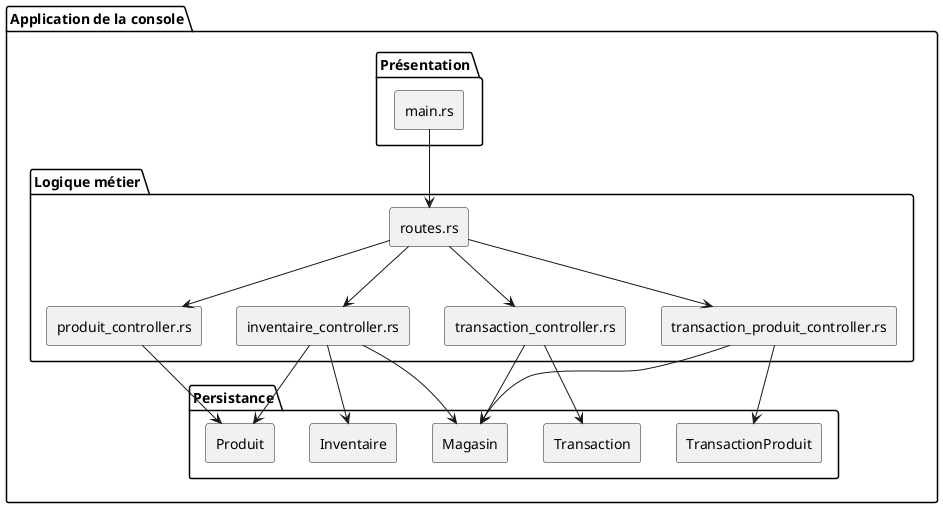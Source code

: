 @startuml
skinparam componentStyle rectangle

package "Application de la console" {

  package "Présentation" {
    component "main.rs"
  }

  package "Logique métier" {
      component "routes.rs"
      component "inventaire_controller.rs"
      component "produit_controller.rs"
      component "transaction_controller.rs"
      component "transaction_produit_controller.rs"
  }

  package "Persistance" {
    component "Produit"
    component "Magasin"
    component "Inventaire"
    component "Transaction"
    component "TransactionProduit"
  }

  "main.rs" --> "routes.rs"
  
  "routes.rs" --> "inventaire_controller.rs"
  "routes.rs" --> "produit_controller.rs"
  "routes.rs" --> "transaction_controller.rs"
  "routes.rs" --> "transaction_produit_controller.rs"

  "inventaire_controller.rs" --> "Produit"
  "inventaire_controller.rs" --> "Inventaire"
  "inventaire_controller.rs" --> "Magasin"

  "produit_controller.rs" --> "Produit"

  "transaction_controller.rs" --> "Transaction"
  "transaction_controller.rs" --> "Magasin"

  "transaction_produit_controller.rs" --> "TransactionProduit"
  "transaction_produit_controller.rs" --> "Magasin"

}

@enduml
